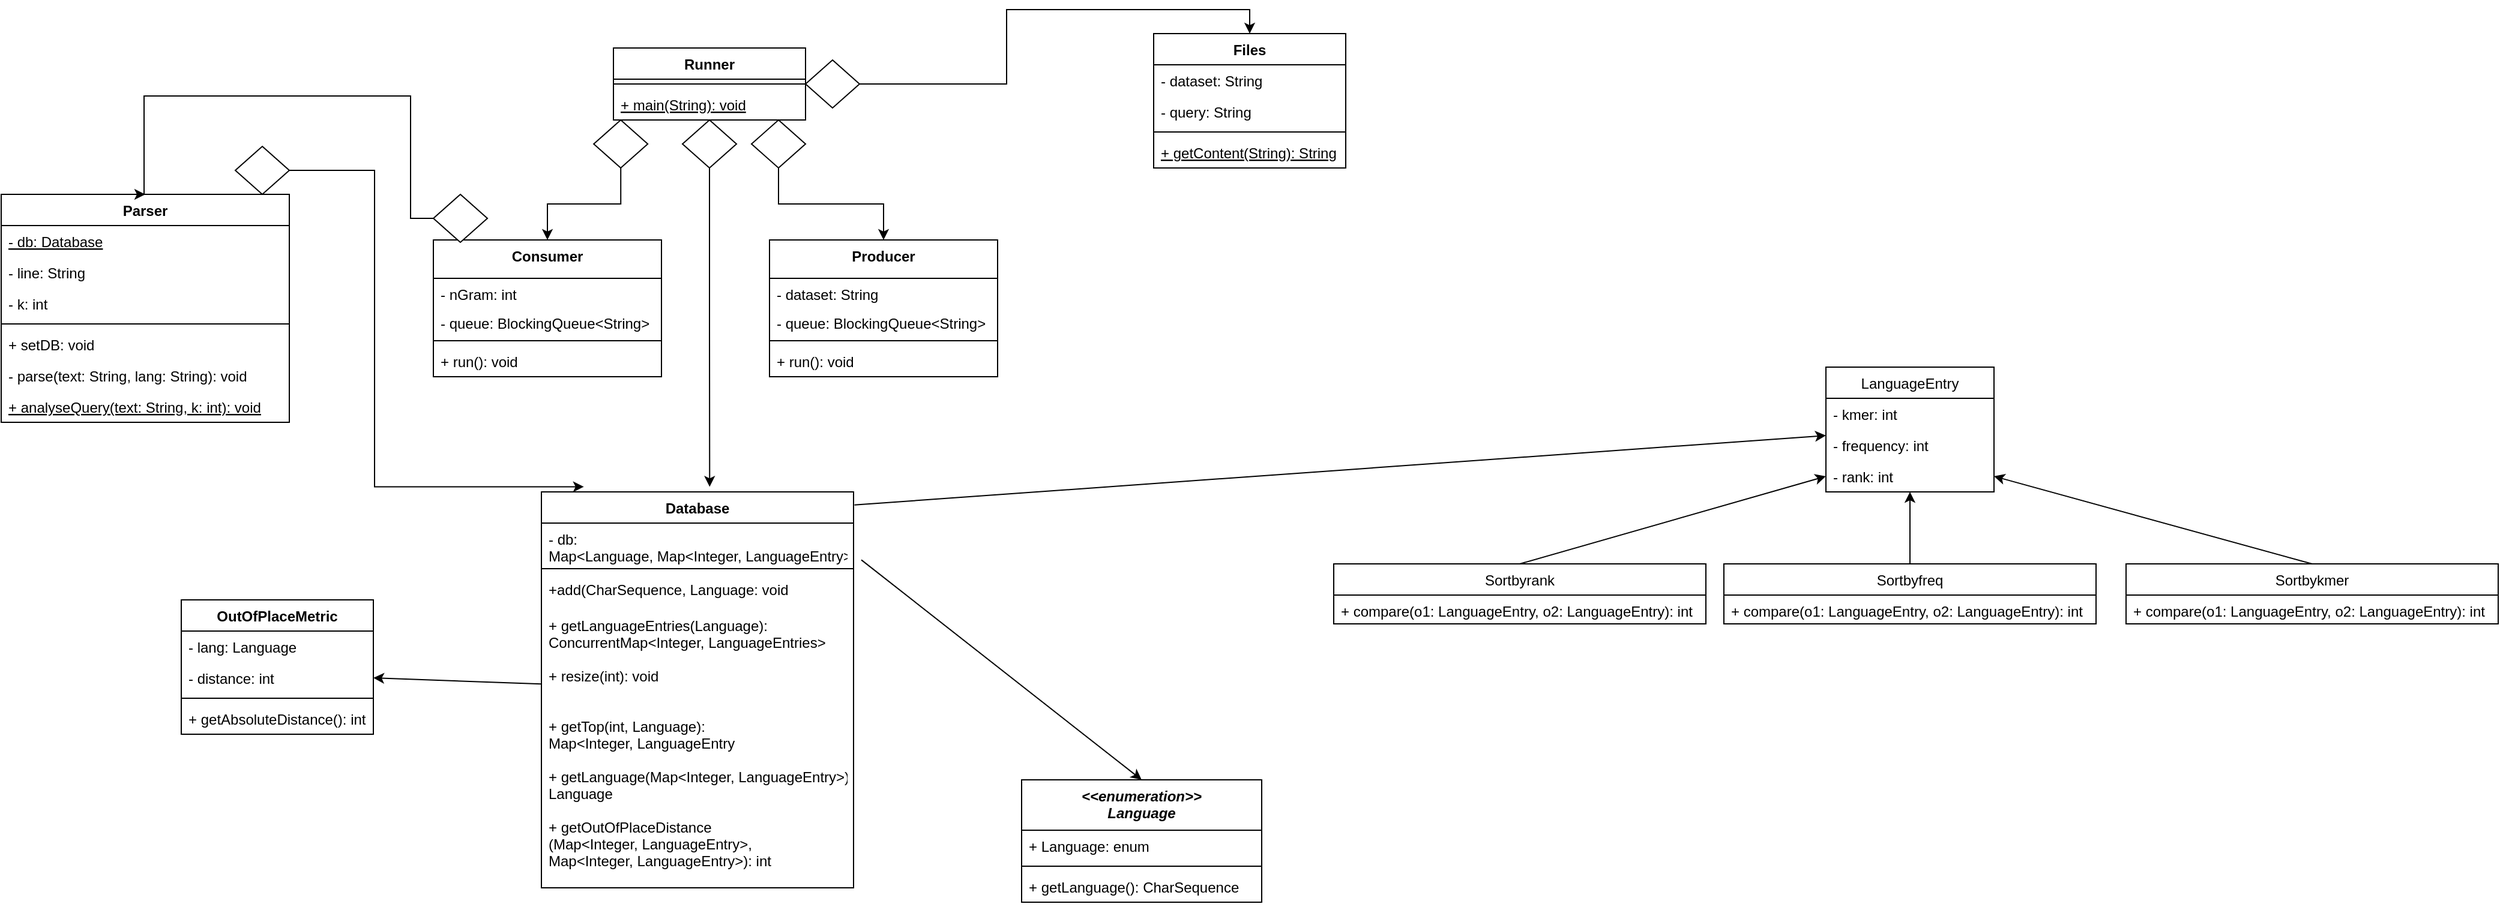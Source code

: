 <mxfile version="12.4.8" type="device"><diagram id="C5RBs43oDa-KdzZeNtuy" name="Page-1"><mxGraphModel dx="3685" dy="1099" grid="1" gridSize="10" guides="1" tooltips="1" connect="1" arrows="1" fold="1" page="1" pageScale="1" pageWidth="827" pageHeight="1169" math="0" shadow="0"><root><mxCell id="WIyWlLk6GJQsqaUBKTNV-0"/><mxCell id="WIyWlLk6GJQsqaUBKTNV-1" parent="WIyWlLk6GJQsqaUBKTNV-0"/><mxCell id="Tih6y7wgUjdF0-FCbYbZ-10" value="Producer" style="swimlane;fontStyle=1;align=center;verticalAlign=top;childLayout=stackLayout;horizontal=1;startSize=32;horizontalStack=0;resizeParent=1;resizeParentMax=0;resizeLast=0;collapsible=1;marginBottom=0;" vertex="1" parent="WIyWlLk6GJQsqaUBKTNV-1"><mxGeometry x="-290" y="1000" width="190" height="114" as="geometry"><mxRectangle x="20" y="20" width="100" height="26" as="alternateBounds"/></mxGeometry></mxCell><mxCell id="Tih6y7wgUjdF0-FCbYbZ-16" value="- dataset: String" style="text;strokeColor=none;fillColor=none;align=left;verticalAlign=top;spacingLeft=4;spacingRight=4;overflow=hidden;rotatable=0;points=[[0,0.5],[1,0.5]];portConstraint=eastwest;" vertex="1" parent="Tih6y7wgUjdF0-FCbYbZ-10"><mxGeometry y="32" width="190" height="24" as="geometry"/></mxCell><mxCell id="Tih6y7wgUjdF0-FCbYbZ-11" value="- queue: BlockingQueue&lt;String&gt;" style="text;strokeColor=none;fillColor=none;align=left;verticalAlign=top;spacingLeft=4;spacingRight=4;overflow=hidden;rotatable=0;points=[[0,0.5],[1,0.5]];portConstraint=eastwest;" vertex="1" parent="Tih6y7wgUjdF0-FCbYbZ-10"><mxGeometry y="56" width="190" height="24" as="geometry"/></mxCell><mxCell id="Tih6y7wgUjdF0-FCbYbZ-12" value="" style="line;strokeWidth=1;fillColor=none;align=left;verticalAlign=middle;spacingTop=-1;spacingLeft=3;spacingRight=3;rotatable=0;labelPosition=right;points=[];portConstraint=eastwest;" vertex="1" parent="Tih6y7wgUjdF0-FCbYbZ-10"><mxGeometry y="80" width="190" height="8" as="geometry"/></mxCell><mxCell id="Tih6y7wgUjdF0-FCbYbZ-13" value="+ run(): void" style="text;strokeColor=none;fillColor=none;align=left;verticalAlign=top;spacingLeft=4;spacingRight=4;overflow=hidden;rotatable=0;points=[[0,0.5],[1,0.5]];portConstraint=eastwest;" vertex="1" parent="Tih6y7wgUjdF0-FCbYbZ-10"><mxGeometry y="88" width="190" height="26" as="geometry"/></mxCell><mxCell id="Tih6y7wgUjdF0-FCbYbZ-17" value="Consumer" style="swimlane;fontStyle=1;align=center;verticalAlign=top;childLayout=stackLayout;horizontal=1;startSize=32;horizontalStack=0;resizeParent=1;resizeParentMax=0;resizeLast=0;collapsible=1;marginBottom=0;" vertex="1" parent="WIyWlLk6GJQsqaUBKTNV-1"><mxGeometry x="-570" y="1000" width="190" height="114" as="geometry"><mxRectangle x="20" y="20" width="100" height="26" as="alternateBounds"/></mxGeometry></mxCell><mxCell id="Tih6y7wgUjdF0-FCbYbZ-18" value="- nGram: int" style="text;strokeColor=none;fillColor=none;align=left;verticalAlign=top;spacingLeft=4;spacingRight=4;overflow=hidden;rotatable=0;points=[[0,0.5],[1,0.5]];portConstraint=eastwest;" vertex="1" parent="Tih6y7wgUjdF0-FCbYbZ-17"><mxGeometry y="32" width="190" height="24" as="geometry"/></mxCell><mxCell id="Tih6y7wgUjdF0-FCbYbZ-19" value="- queue: BlockingQueue&lt;String&gt;" style="text;strokeColor=none;fillColor=none;align=left;verticalAlign=top;spacingLeft=4;spacingRight=4;overflow=hidden;rotatable=0;points=[[0,0.5],[1,0.5]];portConstraint=eastwest;" vertex="1" parent="Tih6y7wgUjdF0-FCbYbZ-17"><mxGeometry y="56" width="190" height="24" as="geometry"/></mxCell><mxCell id="Tih6y7wgUjdF0-FCbYbZ-20" value="" style="line;strokeWidth=1;fillColor=none;align=left;verticalAlign=middle;spacingTop=-1;spacingLeft=3;spacingRight=3;rotatable=0;labelPosition=right;points=[];portConstraint=eastwest;" vertex="1" parent="Tih6y7wgUjdF0-FCbYbZ-17"><mxGeometry y="80" width="190" height="8" as="geometry"/></mxCell><mxCell id="Tih6y7wgUjdF0-FCbYbZ-21" value="+ run(): void" style="text;strokeColor=none;fillColor=none;align=left;verticalAlign=top;spacingLeft=4;spacingRight=4;overflow=hidden;rotatable=0;points=[[0,0.5],[1,0.5]];portConstraint=eastwest;" vertex="1" parent="Tih6y7wgUjdF0-FCbYbZ-17"><mxGeometry y="88" width="190" height="26" as="geometry"/></mxCell><mxCell id="Tih6y7wgUjdF0-FCbYbZ-22" value="LanguageEntry" style="swimlane;fontStyle=0;childLayout=stackLayout;horizontal=1;startSize=26;fillColor=none;horizontalStack=0;resizeParent=1;resizeParentMax=0;resizeLast=0;collapsible=1;marginBottom=0;" vertex="1" parent="WIyWlLk6GJQsqaUBKTNV-1"><mxGeometry x="590" y="1106" width="140" height="104" as="geometry"/></mxCell><mxCell id="Tih6y7wgUjdF0-FCbYbZ-23" value="- kmer: int" style="text;strokeColor=none;fillColor=none;align=left;verticalAlign=top;spacingLeft=4;spacingRight=4;overflow=hidden;rotatable=0;points=[[0,0.5],[1,0.5]];portConstraint=eastwest;" vertex="1" parent="Tih6y7wgUjdF0-FCbYbZ-22"><mxGeometry y="26" width="140" height="26" as="geometry"/></mxCell><mxCell id="Tih6y7wgUjdF0-FCbYbZ-24" value="- frequency: int" style="text;strokeColor=none;fillColor=none;align=left;verticalAlign=top;spacingLeft=4;spacingRight=4;overflow=hidden;rotatable=0;points=[[0,0.5],[1,0.5]];portConstraint=eastwest;" vertex="1" parent="Tih6y7wgUjdF0-FCbYbZ-22"><mxGeometry y="52" width="140" height="26" as="geometry"/></mxCell><mxCell id="Tih6y7wgUjdF0-FCbYbZ-25" value="- rank: int" style="text;strokeColor=none;fillColor=none;align=left;verticalAlign=top;spacingLeft=4;spacingRight=4;overflow=hidden;rotatable=0;points=[[0,0.5],[1,0.5]];portConstraint=eastwest;" vertex="1" parent="Tih6y7wgUjdF0-FCbYbZ-22"><mxGeometry y="78" width="140" height="26" as="geometry"/></mxCell><mxCell id="Tih6y7wgUjdF0-FCbYbZ-26" value="Database" style="swimlane;fontStyle=1;align=center;verticalAlign=top;childLayout=stackLayout;horizontal=1;startSize=26;horizontalStack=0;resizeParent=1;resizeParentMax=0;resizeLast=0;collapsible=1;marginBottom=0;" vertex="1" parent="WIyWlLk6GJQsqaUBKTNV-1"><mxGeometry x="-480" y="1210" width="260" height="330" as="geometry"/></mxCell><mxCell id="Tih6y7wgUjdF0-FCbYbZ-27" value="- db:&#xA;Map&lt;Language, Map&lt;Integer, LanguageEntry&gt;&gt;" style="text;strokeColor=none;fillColor=none;align=left;verticalAlign=top;spacingLeft=4;spacingRight=4;overflow=hidden;rotatable=0;points=[[0,0.5],[1,0.5]];portConstraint=eastwest;" vertex="1" parent="Tih6y7wgUjdF0-FCbYbZ-26"><mxGeometry y="26" width="260" height="34" as="geometry"/></mxCell><mxCell id="Tih6y7wgUjdF0-FCbYbZ-28" value="" style="line;strokeWidth=1;fillColor=none;align=left;verticalAlign=middle;spacingTop=-1;spacingLeft=3;spacingRight=3;rotatable=0;labelPosition=right;points=[];portConstraint=eastwest;" vertex="1" parent="Tih6y7wgUjdF0-FCbYbZ-26"><mxGeometry y="60" width="260" height="8" as="geometry"/></mxCell><mxCell id="Tih6y7wgUjdF0-FCbYbZ-29" value="+add(CharSequence, Language: void" style="text;strokeColor=none;fillColor=none;align=left;verticalAlign=top;spacingLeft=4;spacingRight=4;overflow=hidden;rotatable=0;points=[[0,0.5],[1,0.5]];portConstraint=eastwest;" vertex="1" parent="Tih6y7wgUjdF0-FCbYbZ-26"><mxGeometry y="68" width="260" height="30" as="geometry"/></mxCell><mxCell id="Tih6y7wgUjdF0-FCbYbZ-30" value="+ getLanguageEntries(Language):&#xA; ConcurrentMap&lt;Integer, LanguageEntries&gt;" style="text;strokeColor=none;fillColor=none;align=left;verticalAlign=top;spacingLeft=4;spacingRight=4;overflow=hidden;rotatable=0;points=[[0,0.5],[1,0.5]];portConstraint=eastwest;" vertex="1" parent="Tih6y7wgUjdF0-FCbYbZ-26"><mxGeometry y="98" width="260" height="42" as="geometry"/></mxCell><mxCell id="Tih6y7wgUjdF0-FCbYbZ-31" value="+ resize(int): void" style="text;strokeColor=none;fillColor=none;align=left;verticalAlign=top;spacingLeft=4;spacingRight=4;overflow=hidden;rotatable=0;points=[[0,0.5],[1,0.5]];portConstraint=eastwest;" vertex="1" parent="Tih6y7wgUjdF0-FCbYbZ-26"><mxGeometry y="140" width="260" height="42" as="geometry"/></mxCell><mxCell id="Tih6y7wgUjdF0-FCbYbZ-32" value="+ getTop(int, Language):&#xA;Map&lt;Integer, LanguageEntry" style="text;strokeColor=none;fillColor=none;align=left;verticalAlign=top;spacingLeft=4;spacingRight=4;overflow=hidden;rotatable=0;points=[[0,0.5],[1,0.5]];portConstraint=eastwest;" vertex="1" parent="Tih6y7wgUjdF0-FCbYbZ-26"><mxGeometry y="182" width="260" height="42" as="geometry"/></mxCell><mxCell id="Tih6y7wgUjdF0-FCbYbZ-33" value="+ getLanguage(Map&lt;Integer, LanguageEntry&gt;):&#xA;Language&#xA;" style="text;strokeColor=none;fillColor=none;align=left;verticalAlign=top;spacingLeft=4;spacingRight=4;overflow=hidden;rotatable=0;points=[[0,0.5],[1,0.5]];portConstraint=eastwest;" vertex="1" parent="Tih6y7wgUjdF0-FCbYbZ-26"><mxGeometry y="224" width="260" height="42" as="geometry"/></mxCell><mxCell id="Tih6y7wgUjdF0-FCbYbZ-34" value="+ getOutOfPlaceDistance&#xA;(Map&lt;Integer, LanguageEntry&gt;, &#xA;Map&lt;Integer, LanguageEntry&gt;): int" style="text;strokeColor=none;fillColor=none;align=left;verticalAlign=top;spacingLeft=4;spacingRight=4;overflow=hidden;rotatable=0;points=[[0,0.5],[1,0.5]];portConstraint=eastwest;" vertex="1" parent="Tih6y7wgUjdF0-FCbYbZ-26"><mxGeometry y="266" width="260" height="64" as="geometry"/></mxCell><mxCell id="Tih6y7wgUjdF0-FCbYbZ-35" value="OutOfPlaceMetric" style="swimlane;fontStyle=1;align=center;verticalAlign=top;childLayout=stackLayout;horizontal=1;startSize=26;horizontalStack=0;resizeParent=1;resizeParentMax=0;resizeLast=0;collapsible=1;marginBottom=0;" vertex="1" parent="WIyWlLk6GJQsqaUBKTNV-1"><mxGeometry x="-780" y="1300" width="160" height="112" as="geometry"/></mxCell><mxCell id="Tih6y7wgUjdF0-FCbYbZ-36" value="- lang: Language" style="text;strokeColor=none;fillColor=none;align=left;verticalAlign=top;spacingLeft=4;spacingRight=4;overflow=hidden;rotatable=0;points=[[0,0.5],[1,0.5]];portConstraint=eastwest;" vertex="1" parent="Tih6y7wgUjdF0-FCbYbZ-35"><mxGeometry y="26" width="160" height="26" as="geometry"/></mxCell><mxCell id="Tih6y7wgUjdF0-FCbYbZ-39" value="- distance: int" style="text;strokeColor=none;fillColor=none;align=left;verticalAlign=top;spacingLeft=4;spacingRight=4;overflow=hidden;rotatable=0;points=[[0,0.5],[1,0.5]];portConstraint=eastwest;" vertex="1" parent="Tih6y7wgUjdF0-FCbYbZ-35"><mxGeometry y="52" width="160" height="26" as="geometry"/></mxCell><mxCell id="Tih6y7wgUjdF0-FCbYbZ-37" value="" style="line;strokeWidth=1;fillColor=none;align=left;verticalAlign=middle;spacingTop=-1;spacingLeft=3;spacingRight=3;rotatable=0;labelPosition=right;points=[];portConstraint=eastwest;" vertex="1" parent="Tih6y7wgUjdF0-FCbYbZ-35"><mxGeometry y="78" width="160" height="8" as="geometry"/></mxCell><mxCell id="Tih6y7wgUjdF0-FCbYbZ-38" value="+ getAbsoluteDistance(): int" style="text;strokeColor=none;fillColor=none;align=left;verticalAlign=top;spacingLeft=4;spacingRight=4;overflow=hidden;rotatable=0;points=[[0,0.5],[1,0.5]];portConstraint=eastwest;" vertex="1" parent="Tih6y7wgUjdF0-FCbYbZ-35"><mxGeometry y="86" width="160" height="26" as="geometry"/></mxCell><mxCell id="Tih6y7wgUjdF0-FCbYbZ-40" value="Files" style="swimlane;fontStyle=1;align=center;verticalAlign=top;childLayout=stackLayout;horizontal=1;startSize=26;horizontalStack=0;resizeParent=1;resizeParentMax=0;resizeLast=0;collapsible=1;marginBottom=0;" vertex="1" parent="WIyWlLk6GJQsqaUBKTNV-1"><mxGeometry x="30" y="828" width="160" height="112" as="geometry"/></mxCell><mxCell id="Tih6y7wgUjdF0-FCbYbZ-41" value="- dataset: String" style="text;strokeColor=none;fillColor=none;align=left;verticalAlign=top;spacingLeft=4;spacingRight=4;overflow=hidden;rotatable=0;points=[[0,0.5],[1,0.5]];portConstraint=eastwest;" vertex="1" parent="Tih6y7wgUjdF0-FCbYbZ-40"><mxGeometry y="26" width="160" height="26" as="geometry"/></mxCell><mxCell id="Tih6y7wgUjdF0-FCbYbZ-44" value="- query: String" style="text;strokeColor=none;fillColor=none;align=left;verticalAlign=top;spacingLeft=4;spacingRight=4;overflow=hidden;rotatable=0;points=[[0,0.5],[1,0.5]];portConstraint=eastwest;" vertex="1" parent="Tih6y7wgUjdF0-FCbYbZ-40"><mxGeometry y="52" width="160" height="26" as="geometry"/></mxCell><mxCell id="Tih6y7wgUjdF0-FCbYbZ-42" value="" style="line;strokeWidth=1;fillColor=none;align=left;verticalAlign=middle;spacingTop=-1;spacingLeft=3;spacingRight=3;rotatable=0;labelPosition=right;points=[];portConstraint=eastwest;" vertex="1" parent="Tih6y7wgUjdF0-FCbYbZ-40"><mxGeometry y="78" width="160" height="8" as="geometry"/></mxCell><mxCell id="Tih6y7wgUjdF0-FCbYbZ-43" value="+ getContent(String): String" style="text;strokeColor=none;fillColor=none;align=left;verticalAlign=top;spacingLeft=4;spacingRight=4;overflow=hidden;rotatable=0;points=[[0,0.5],[1,0.5]];portConstraint=eastwest;fontStyle=4" vertex="1" parent="Tih6y7wgUjdF0-FCbYbZ-40"><mxGeometry y="86" width="160" height="26" as="geometry"/></mxCell><mxCell id="Tih6y7wgUjdF0-FCbYbZ-45" value="&lt;&lt;enumeration&gt;&gt;&#xA;Language&#xA;" style="swimlane;fontStyle=3;align=center;verticalAlign=top;childLayout=stackLayout;horizontal=1;startSize=42;horizontalStack=0;resizeParent=1;resizeParentMax=0;resizeLast=0;collapsible=1;marginBottom=0;" vertex="1" parent="WIyWlLk6GJQsqaUBKTNV-1"><mxGeometry x="-80" y="1450" width="200" height="102" as="geometry"/></mxCell><mxCell id="Tih6y7wgUjdF0-FCbYbZ-46" value="+ Language: enum" style="text;strokeColor=none;fillColor=none;align=left;verticalAlign=top;spacingLeft=4;spacingRight=4;overflow=hidden;rotatable=0;points=[[0,0.5],[1,0.5]];portConstraint=eastwest;" vertex="1" parent="Tih6y7wgUjdF0-FCbYbZ-45"><mxGeometry y="42" width="200" height="26" as="geometry"/></mxCell><mxCell id="Tih6y7wgUjdF0-FCbYbZ-47" value="" style="line;strokeWidth=1;fillColor=none;align=left;verticalAlign=middle;spacingTop=-1;spacingLeft=3;spacingRight=3;rotatable=0;labelPosition=right;points=[];portConstraint=eastwest;" vertex="1" parent="Tih6y7wgUjdF0-FCbYbZ-45"><mxGeometry y="68" width="200" height="8" as="geometry"/></mxCell><mxCell id="Tih6y7wgUjdF0-FCbYbZ-48" value="+ getLanguage(): CharSequence" style="text;strokeColor=none;fillColor=none;align=left;verticalAlign=top;spacingLeft=4;spacingRight=4;overflow=hidden;rotatable=0;points=[[0,0.5],[1,0.5]];portConstraint=eastwest;" vertex="1" parent="Tih6y7wgUjdF0-FCbYbZ-45"><mxGeometry y="76" width="200" height="26" as="geometry"/></mxCell><mxCell id="Tih6y7wgUjdF0-FCbYbZ-49" value="Runner" style="swimlane;fontStyle=1;align=center;verticalAlign=top;childLayout=stackLayout;horizontal=1;startSize=26;horizontalStack=0;resizeParent=1;resizeParentMax=0;resizeLast=0;collapsible=1;marginBottom=0;" vertex="1" parent="WIyWlLk6GJQsqaUBKTNV-1"><mxGeometry x="-420" y="840" width="160" height="60" as="geometry"/></mxCell><mxCell id="Tih6y7wgUjdF0-FCbYbZ-51" value="" style="line;strokeWidth=1;fillColor=none;align=left;verticalAlign=middle;spacingTop=-1;spacingLeft=3;spacingRight=3;rotatable=0;labelPosition=right;points=[];portConstraint=eastwest;" vertex="1" parent="Tih6y7wgUjdF0-FCbYbZ-49"><mxGeometry y="26" width="160" height="8" as="geometry"/></mxCell><mxCell id="Tih6y7wgUjdF0-FCbYbZ-52" value="+ main(String): void" style="text;strokeColor=none;fillColor=none;align=left;verticalAlign=top;spacingLeft=4;spacingRight=4;overflow=hidden;rotatable=0;points=[[0,0.5],[1,0.5]];portConstraint=eastwest;fontStyle=4" vertex="1" parent="Tih6y7wgUjdF0-FCbYbZ-49"><mxGeometry y="34" width="160" height="26" as="geometry"/></mxCell><mxCell id="Tih6y7wgUjdF0-FCbYbZ-54" value="Parser" style="swimlane;fontStyle=1;align=center;verticalAlign=top;childLayout=stackLayout;horizontal=1;startSize=26;horizontalStack=0;resizeParent=1;resizeParentMax=0;resizeLast=0;collapsible=1;marginBottom=0;" vertex="1" parent="WIyWlLk6GJQsqaUBKTNV-1"><mxGeometry x="-930" y="962" width="240" height="190" as="geometry"/></mxCell><mxCell id="Tih6y7wgUjdF0-FCbYbZ-55" value="- db: Database" style="text;strokeColor=none;fillColor=none;align=left;verticalAlign=top;spacingLeft=4;spacingRight=4;overflow=hidden;rotatable=0;points=[[0,0.5],[1,0.5]];portConstraint=eastwest;fontStyle=4" vertex="1" parent="Tih6y7wgUjdF0-FCbYbZ-54"><mxGeometry y="26" width="240" height="26" as="geometry"/></mxCell><mxCell id="Tih6y7wgUjdF0-FCbYbZ-83" value="- line: String" style="text;strokeColor=none;fillColor=none;align=left;verticalAlign=top;spacingLeft=4;spacingRight=4;overflow=hidden;rotatable=0;points=[[0,0.5],[1,0.5]];portConstraint=eastwest;fontStyle=0" vertex="1" parent="Tih6y7wgUjdF0-FCbYbZ-54"><mxGeometry y="52" width="240" height="26" as="geometry"/></mxCell><mxCell id="Tih6y7wgUjdF0-FCbYbZ-82" value="- k: int" style="text;strokeColor=none;fillColor=none;align=left;verticalAlign=top;spacingLeft=4;spacingRight=4;overflow=hidden;rotatable=0;points=[[0,0.5],[1,0.5]];portConstraint=eastwest;fontStyle=0" vertex="1" parent="Tih6y7wgUjdF0-FCbYbZ-54"><mxGeometry y="78" width="240" height="26" as="geometry"/></mxCell><mxCell id="Tih6y7wgUjdF0-FCbYbZ-56" value="" style="line;strokeWidth=1;fillColor=none;align=left;verticalAlign=middle;spacingTop=-1;spacingLeft=3;spacingRight=3;rotatable=0;labelPosition=right;points=[];portConstraint=eastwest;" vertex="1" parent="Tih6y7wgUjdF0-FCbYbZ-54"><mxGeometry y="104" width="240" height="8" as="geometry"/></mxCell><mxCell id="Tih6y7wgUjdF0-FCbYbZ-84" value="+ setDB: void" style="text;strokeColor=none;fillColor=none;align=left;verticalAlign=top;spacingLeft=4;spacingRight=4;overflow=hidden;rotatable=0;points=[[0,0.5],[1,0.5]];portConstraint=eastwest;" vertex="1" parent="Tih6y7wgUjdF0-FCbYbZ-54"><mxGeometry y="112" width="240" height="26" as="geometry"/></mxCell><mxCell id="Tih6y7wgUjdF0-FCbYbZ-57" value="- parse(text: String, lang: String): void" style="text;strokeColor=none;fillColor=none;align=left;verticalAlign=top;spacingLeft=4;spacingRight=4;overflow=hidden;rotatable=0;points=[[0,0.5],[1,0.5]];portConstraint=eastwest;" vertex="1" parent="Tih6y7wgUjdF0-FCbYbZ-54"><mxGeometry y="138" width="240" height="26" as="geometry"/></mxCell><mxCell id="Tih6y7wgUjdF0-FCbYbZ-85" value="+ analyseQuery(text: String, k: int): void" style="text;strokeColor=none;fillColor=none;align=left;verticalAlign=top;spacingLeft=4;spacingRight=4;overflow=hidden;rotatable=0;points=[[0,0.5],[1,0.5]];portConstraint=eastwest;fontStyle=4" vertex="1" parent="Tih6y7wgUjdF0-FCbYbZ-54"><mxGeometry y="164" width="240" height="26" as="geometry"/></mxCell><mxCell id="Tih6y7wgUjdF0-FCbYbZ-66" value="Sortbyrank" style="swimlane;fontStyle=0;childLayout=stackLayout;horizontal=1;startSize=26;fillColor=none;horizontalStack=0;resizeParent=1;resizeParentMax=0;resizeLast=0;collapsible=1;marginBottom=0;" vertex="1" parent="WIyWlLk6GJQsqaUBKTNV-1"><mxGeometry x="180" y="1270" width="310" height="50" as="geometry"/></mxCell><mxCell id="Tih6y7wgUjdF0-FCbYbZ-67" value="+ compare(o1: LanguageEntry, o2: LanguageEntry): int" style="text;strokeColor=none;fillColor=none;align=left;verticalAlign=top;spacingLeft=4;spacingRight=4;overflow=hidden;rotatable=0;points=[[0,0.5],[1,0.5]];portConstraint=eastwest;" vertex="1" parent="Tih6y7wgUjdF0-FCbYbZ-66"><mxGeometry y="26" width="310" height="24" as="geometry"/></mxCell><mxCell id="Tih6y7wgUjdF0-FCbYbZ-70" value="Sortbykmer" style="swimlane;fontStyle=0;childLayout=stackLayout;horizontal=1;startSize=26;fillColor=none;horizontalStack=0;resizeParent=1;resizeParentMax=0;resizeLast=0;collapsible=1;marginBottom=0;" vertex="1" parent="WIyWlLk6GJQsqaUBKTNV-1"><mxGeometry x="840" y="1270" width="310" height="50" as="geometry"/></mxCell><mxCell id="Tih6y7wgUjdF0-FCbYbZ-71" value="+ compare(o1: LanguageEntry, o2: LanguageEntry): int" style="text;strokeColor=none;fillColor=none;align=left;verticalAlign=top;spacingLeft=4;spacingRight=4;overflow=hidden;rotatable=0;points=[[0,0.5],[1,0.5]];portConstraint=eastwest;" vertex="1" parent="Tih6y7wgUjdF0-FCbYbZ-70"><mxGeometry y="26" width="310" height="24" as="geometry"/></mxCell><mxCell id="Tih6y7wgUjdF0-FCbYbZ-72" value="Sortbyfreq" style="swimlane;fontStyle=0;childLayout=stackLayout;horizontal=1;startSize=26;fillColor=none;horizontalStack=0;resizeParent=1;resizeParentMax=0;resizeLast=0;collapsible=1;marginBottom=0;" vertex="1" parent="WIyWlLk6GJQsqaUBKTNV-1"><mxGeometry x="505.0" y="1270" width="310" height="50" as="geometry"/></mxCell><mxCell id="Tih6y7wgUjdF0-FCbYbZ-73" value="+ compare(o1: LanguageEntry, o2: LanguageEntry): int" style="text;strokeColor=none;fillColor=none;align=left;verticalAlign=top;spacingLeft=4;spacingRight=4;overflow=hidden;rotatable=0;points=[[0,0.5],[1,0.5]];portConstraint=eastwest;" vertex="1" parent="Tih6y7wgUjdF0-FCbYbZ-72"><mxGeometry y="26" width="310" height="24" as="geometry"/></mxCell><mxCell id="Tih6y7wgUjdF0-FCbYbZ-98" style="edgeStyle=orthogonalEdgeStyle;rounded=0;orthogonalLoop=1;jettySize=auto;html=1;entryX=0.5;entryY=0;entryDx=0;entryDy=0;" edge="1" parent="WIyWlLk6GJQsqaUBKTNV-1" source="Tih6y7wgUjdF0-FCbYbZ-77" target="Tih6y7wgUjdF0-FCbYbZ-10"><mxGeometry relative="1" as="geometry"/></mxCell><mxCell id="Tih6y7wgUjdF0-FCbYbZ-77" value="" style="rhombus;whiteSpace=wrap;html=1;" vertex="1" parent="WIyWlLk6GJQsqaUBKTNV-1"><mxGeometry x="-305" y="900" width="45" height="40" as="geometry"/></mxCell><mxCell id="Tih6y7wgUjdF0-FCbYbZ-106" style="edgeStyle=orthogonalEdgeStyle;rounded=0;orthogonalLoop=1;jettySize=auto;html=1;entryX=0.5;entryY=0;entryDx=0;entryDy=0;" edge="1" parent="WIyWlLk6GJQsqaUBKTNV-1" source="Tih6y7wgUjdF0-FCbYbZ-86" target="Tih6y7wgUjdF0-FCbYbZ-54"><mxGeometry relative="1" as="geometry"><Array as="points"><mxPoint x="-589" y="982"/><mxPoint x="-589" y="880"/><mxPoint x="-811" y="880"/></Array></mxGeometry></mxCell><mxCell id="Tih6y7wgUjdF0-FCbYbZ-86" value="" style="rhombus;whiteSpace=wrap;html=1;" vertex="1" parent="WIyWlLk6GJQsqaUBKTNV-1"><mxGeometry x="-570" y="962" width="45" height="40" as="geometry"/></mxCell><mxCell id="Tih6y7wgUjdF0-FCbYbZ-94" style="edgeStyle=orthogonalEdgeStyle;rounded=0;orthogonalLoop=1;jettySize=auto;html=1;entryX=0.136;entryY=-0.013;entryDx=0;entryDy=0;entryPerimeter=0;" edge="1" parent="WIyWlLk6GJQsqaUBKTNV-1" source="Tih6y7wgUjdF0-FCbYbZ-90" target="Tih6y7wgUjdF0-FCbYbZ-26"><mxGeometry relative="1" as="geometry"><Array as="points"><mxPoint x="-619" y="942"/><mxPoint x="-619" y="1205"/></Array></mxGeometry></mxCell><mxCell id="Tih6y7wgUjdF0-FCbYbZ-93" style="edgeStyle=orthogonalEdgeStyle;rounded=0;orthogonalLoop=1;jettySize=auto;html=1;entryX=0.539;entryY=-0.013;entryDx=0;entryDy=0;entryPerimeter=0;" edge="1" parent="WIyWlLk6GJQsqaUBKTNV-1" source="Tih6y7wgUjdF0-FCbYbZ-91" target="Tih6y7wgUjdF0-FCbYbZ-26"><mxGeometry relative="1" as="geometry"/></mxCell><mxCell id="Tih6y7wgUjdF0-FCbYbZ-91" value="" style="rhombus;whiteSpace=wrap;html=1;" vertex="1" parent="WIyWlLk6GJQsqaUBKTNV-1"><mxGeometry x="-362.5" y="900" width="45" height="40" as="geometry"/></mxCell><mxCell id="Tih6y7wgUjdF0-FCbYbZ-100" style="edgeStyle=orthogonalEdgeStyle;rounded=0;orthogonalLoop=1;jettySize=auto;html=1;exitX=1;exitY=0.5;exitDx=0;exitDy=0;entryX=0.5;entryY=0;entryDx=0;entryDy=0;" edge="1" parent="WIyWlLk6GJQsqaUBKTNV-1" source="Tih6y7wgUjdF0-FCbYbZ-95" target="Tih6y7wgUjdF0-FCbYbZ-40"><mxGeometry relative="1" as="geometry"/></mxCell><mxCell id="Tih6y7wgUjdF0-FCbYbZ-95" value="" style="rhombus;whiteSpace=wrap;html=1;" vertex="1" parent="WIyWlLk6GJQsqaUBKTNV-1"><mxGeometry x="-260" y="850" width="45" height="40" as="geometry"/></mxCell><mxCell id="Tih6y7wgUjdF0-FCbYbZ-103" style="edgeStyle=orthogonalEdgeStyle;rounded=0;orthogonalLoop=1;jettySize=auto;html=1;entryX=0.5;entryY=0;entryDx=0;entryDy=0;" edge="1" parent="WIyWlLk6GJQsqaUBKTNV-1" source="Tih6y7wgUjdF0-FCbYbZ-101" target="Tih6y7wgUjdF0-FCbYbZ-17"><mxGeometry relative="1" as="geometry"/></mxCell><mxCell id="Tih6y7wgUjdF0-FCbYbZ-101" value="" style="rhombus;whiteSpace=wrap;html=1;" vertex="1" parent="WIyWlLk6GJQsqaUBKTNV-1"><mxGeometry x="-436.43" y="900" width="45" height="40" as="geometry"/></mxCell><mxCell id="Tih6y7wgUjdF0-FCbYbZ-90" value="" style="rhombus;whiteSpace=wrap;html=1;" vertex="1" parent="WIyWlLk6GJQsqaUBKTNV-1"><mxGeometry x="-735" y="922" width="45" height="40" as="geometry"/></mxCell><mxCell id="Tih6y7wgUjdF0-FCbYbZ-113" value="" style="endArrow=classic;html=1;exitX=0.5;exitY=0;exitDx=0;exitDy=0;entryX=0;entryY=0.5;entryDx=0;entryDy=0;" edge="1" parent="WIyWlLk6GJQsqaUBKTNV-1" source="Tih6y7wgUjdF0-FCbYbZ-66" target="Tih6y7wgUjdF0-FCbYbZ-25"><mxGeometry width="50" height="50" relative="1" as="geometry"><mxPoint x="-800" y="1610" as="sourcePoint"/><mxPoint x="-750" y="1560" as="targetPoint"/></mxGeometry></mxCell><mxCell id="Tih6y7wgUjdF0-FCbYbZ-114" value="" style="endArrow=classic;html=1;exitX=0.5;exitY=0;exitDx=0;exitDy=0;entryX=0.5;entryY=1;entryDx=0;entryDy=0;entryPerimeter=0;" edge="1" parent="WIyWlLk6GJQsqaUBKTNV-1" source="Tih6y7wgUjdF0-FCbYbZ-72" target="Tih6y7wgUjdF0-FCbYbZ-25"><mxGeometry width="50" height="50" relative="1" as="geometry"><mxPoint x="345.0" y="1280" as="sourcePoint"/><mxPoint x="600" y="1207" as="targetPoint"/></mxGeometry></mxCell><mxCell id="Tih6y7wgUjdF0-FCbYbZ-115" value="" style="endArrow=classic;html=1;exitX=0.5;exitY=0;exitDx=0;exitDy=0;entryX=1;entryY=0.5;entryDx=0;entryDy=0;" edge="1" parent="WIyWlLk6GJQsqaUBKTNV-1" source="Tih6y7wgUjdF0-FCbYbZ-70" target="Tih6y7wgUjdF0-FCbYbZ-25"><mxGeometry width="50" height="50" relative="1" as="geometry"><mxPoint x="355.0" y="1290" as="sourcePoint"/><mxPoint x="610" y="1217" as="targetPoint"/></mxGeometry></mxCell><mxCell id="Tih6y7wgUjdF0-FCbYbZ-116" value="" style="endArrow=classic;html=1;entryX=1;entryY=0.5;entryDx=0;entryDy=0;" edge="1" parent="WIyWlLk6GJQsqaUBKTNV-1" source="Tih6y7wgUjdF0-FCbYbZ-26" target="Tih6y7wgUjdF0-FCbYbZ-39"><mxGeometry width="50" height="50" relative="1" as="geometry"><mxPoint x="-930" y="1630" as="sourcePoint"/><mxPoint x="-880" y="1580" as="targetPoint"/></mxGeometry></mxCell><mxCell id="Tih6y7wgUjdF0-FCbYbZ-117" value="" style="endArrow=classic;html=1;exitX=1.003;exitY=0.033;exitDx=0;exitDy=0;exitPerimeter=0;" edge="1" parent="WIyWlLk6GJQsqaUBKTNV-1" source="Tih6y7wgUjdF0-FCbYbZ-26" target="Tih6y7wgUjdF0-FCbYbZ-22"><mxGeometry width="50" height="50" relative="1" as="geometry"><mxPoint x="-930" y="1630" as="sourcePoint"/><mxPoint x="-880" y="1580" as="targetPoint"/></mxGeometry></mxCell><mxCell id="Tih6y7wgUjdF0-FCbYbZ-118" value="" style="endArrow=classic;html=1;exitX=1.025;exitY=0.903;exitDx=0;exitDy=0;exitPerimeter=0;entryX=0.5;entryY=0;entryDx=0;entryDy=0;" edge="1" parent="WIyWlLk6GJQsqaUBKTNV-1" source="Tih6y7wgUjdF0-FCbYbZ-27" target="Tih6y7wgUjdF0-FCbYbZ-45"><mxGeometry width="50" height="50" relative="1" as="geometry"><mxPoint x="-930" y="1630" as="sourcePoint"/><mxPoint x="-880" y="1580" as="targetPoint"/></mxGeometry></mxCell></root></mxGraphModel></diagram></mxfile>